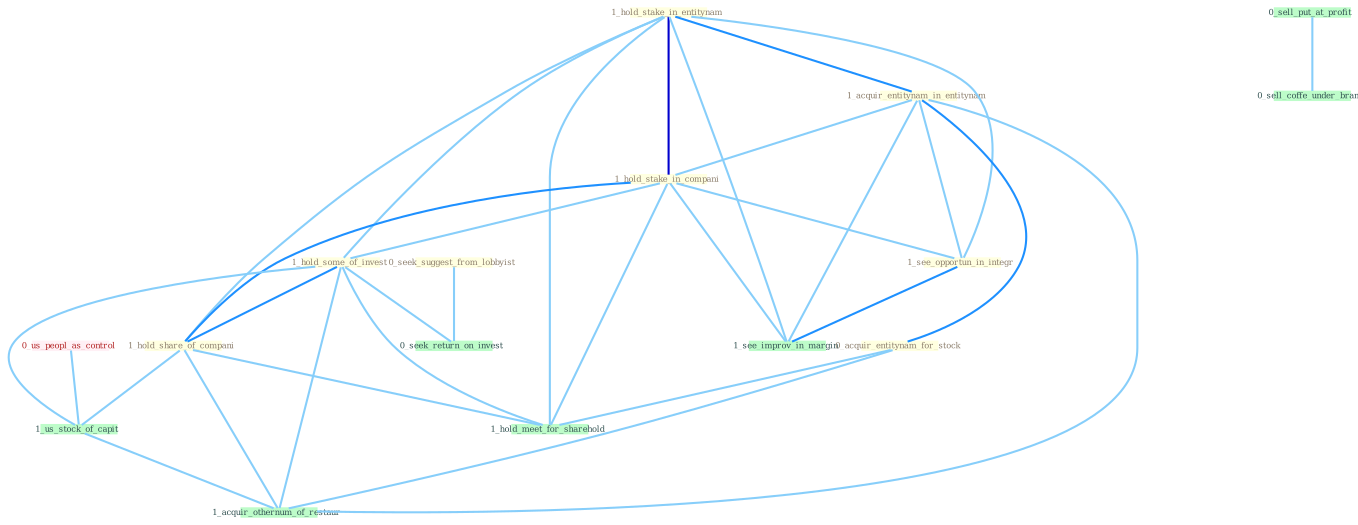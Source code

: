 Graph G{ 
    node
    [shape=polygon,style=filled,width=.5,height=.06,color="#BDFCC9",fixedsize=true,fontsize=4,
    fontcolor="#2f4f4f"];
    {node
    [color="#ffffe0", fontcolor="#8b7d6b"] "1_hold_stake_in_entitynam " "1_acquir_entitynam_in_entitynam " "0_acquir_entitynam_for_stock " "1_hold_stake_in_compani " "0_seek_suggest_from_lobbyist " "1_hold_some_of_invest " "1_see_opportun_in_integr " "1_hold_share_of_compani "}
{node [color="#fff0f5", fontcolor="#b22222"] "0_us_peopl_as_control "}
edge [color="#B0E2FF"];

	"1_hold_stake_in_entitynam " -- "1_acquir_entitynam_in_entitynam " [w="2", color="#1e90ff" , len=0.8];
	"1_hold_stake_in_entitynam " -- "1_hold_stake_in_compani " [w="3", color="#0000cd" , len=0.6];
	"1_hold_stake_in_entitynam " -- "1_hold_some_of_invest " [w="1", color="#87cefa" ];
	"1_hold_stake_in_entitynam " -- "1_see_opportun_in_integr " [w="1", color="#87cefa" ];
	"1_hold_stake_in_entitynam " -- "1_hold_share_of_compani " [w="1", color="#87cefa" ];
	"1_hold_stake_in_entitynam " -- "1_see_improv_in_margin " [w="1", color="#87cefa" ];
	"1_hold_stake_in_entitynam " -- "1_hold_meet_for_sharehold " [w="1", color="#87cefa" ];
	"1_acquir_entitynam_in_entitynam " -- "0_acquir_entitynam_for_stock " [w="2", color="#1e90ff" , len=0.8];
	"1_acquir_entitynam_in_entitynam " -- "1_hold_stake_in_compani " [w="1", color="#87cefa" ];
	"1_acquir_entitynam_in_entitynam " -- "1_see_opportun_in_integr " [w="1", color="#87cefa" ];
	"1_acquir_entitynam_in_entitynam " -- "1_see_improv_in_margin " [w="1", color="#87cefa" ];
	"1_acquir_entitynam_in_entitynam " -- "1_acquir_othernum_of_restaur " [w="1", color="#87cefa" ];
	"0_acquir_entitynam_for_stock " -- "1_hold_meet_for_sharehold " [w="1", color="#87cefa" ];
	"0_acquir_entitynam_for_stock " -- "1_acquir_othernum_of_restaur " [w="1", color="#87cefa" ];
	"1_hold_stake_in_compani " -- "1_hold_some_of_invest " [w="1", color="#87cefa" ];
	"1_hold_stake_in_compani " -- "1_see_opportun_in_integr " [w="1", color="#87cefa" ];
	"1_hold_stake_in_compani " -- "1_hold_share_of_compani " [w="2", color="#1e90ff" , len=0.8];
	"1_hold_stake_in_compani " -- "1_see_improv_in_margin " [w="1", color="#87cefa" ];
	"1_hold_stake_in_compani " -- "1_hold_meet_for_sharehold " [w="1", color="#87cefa" ];
	"0_seek_suggest_from_lobbyist " -- "0_seek_return_on_invest " [w="1", color="#87cefa" ];
	"1_hold_some_of_invest " -- "1_hold_share_of_compani " [w="2", color="#1e90ff" , len=0.8];
	"1_hold_some_of_invest " -- "0_seek_return_on_invest " [w="1", color="#87cefa" ];
	"1_hold_some_of_invest " -- "1_us_stock_of_capit " [w="1", color="#87cefa" ];
	"1_hold_some_of_invest " -- "1_hold_meet_for_sharehold " [w="1", color="#87cefa" ];
	"1_hold_some_of_invest " -- "1_acquir_othernum_of_restaur " [w="1", color="#87cefa" ];
	"1_see_opportun_in_integr " -- "1_see_improv_in_margin " [w="2", color="#1e90ff" , len=0.8];
	"1_hold_share_of_compani " -- "1_us_stock_of_capit " [w="1", color="#87cefa" ];
	"1_hold_share_of_compani " -- "1_hold_meet_for_sharehold " [w="1", color="#87cefa" ];
	"1_hold_share_of_compani " -- "1_acquir_othernum_of_restaur " [w="1", color="#87cefa" ];
	"0_us_peopl_as_control " -- "1_us_stock_of_capit " [w="1", color="#87cefa" ];
	"0_sell_put_at_profit " -- "0_sell_coffe_under_brand " [w="1", color="#87cefa" ];
	"1_us_stock_of_capit " -- "1_acquir_othernum_of_restaur " [w="1", color="#87cefa" ];
}